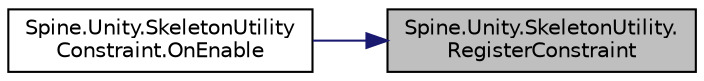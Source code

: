 digraph "Spine.Unity.SkeletonUtility.RegisterConstraint"
{
 // LATEX_PDF_SIZE
  edge [fontname="Helvetica",fontsize="10",labelfontname="Helvetica",labelfontsize="10"];
  node [fontname="Helvetica",fontsize="10",shape=record];
  rankdir="RL";
  Node1 [label="Spine.Unity.SkeletonUtility.\lRegisterConstraint",height=0.2,width=0.4,color="black", fillcolor="grey75", style="filled", fontcolor="black",tooltip=" "];
  Node1 -> Node2 [dir="back",color="midnightblue",fontsize="10",style="solid"];
  Node2 [label="Spine.Unity.SkeletonUtility\lConstraint.OnEnable",height=0.2,width=0.4,color="black", fillcolor="white", style="filled",URL="$class_spine_1_1_unity_1_1_skeleton_utility_constraint.html#a958130db07f6b614b37156a38837df07",tooltip=" "];
}
